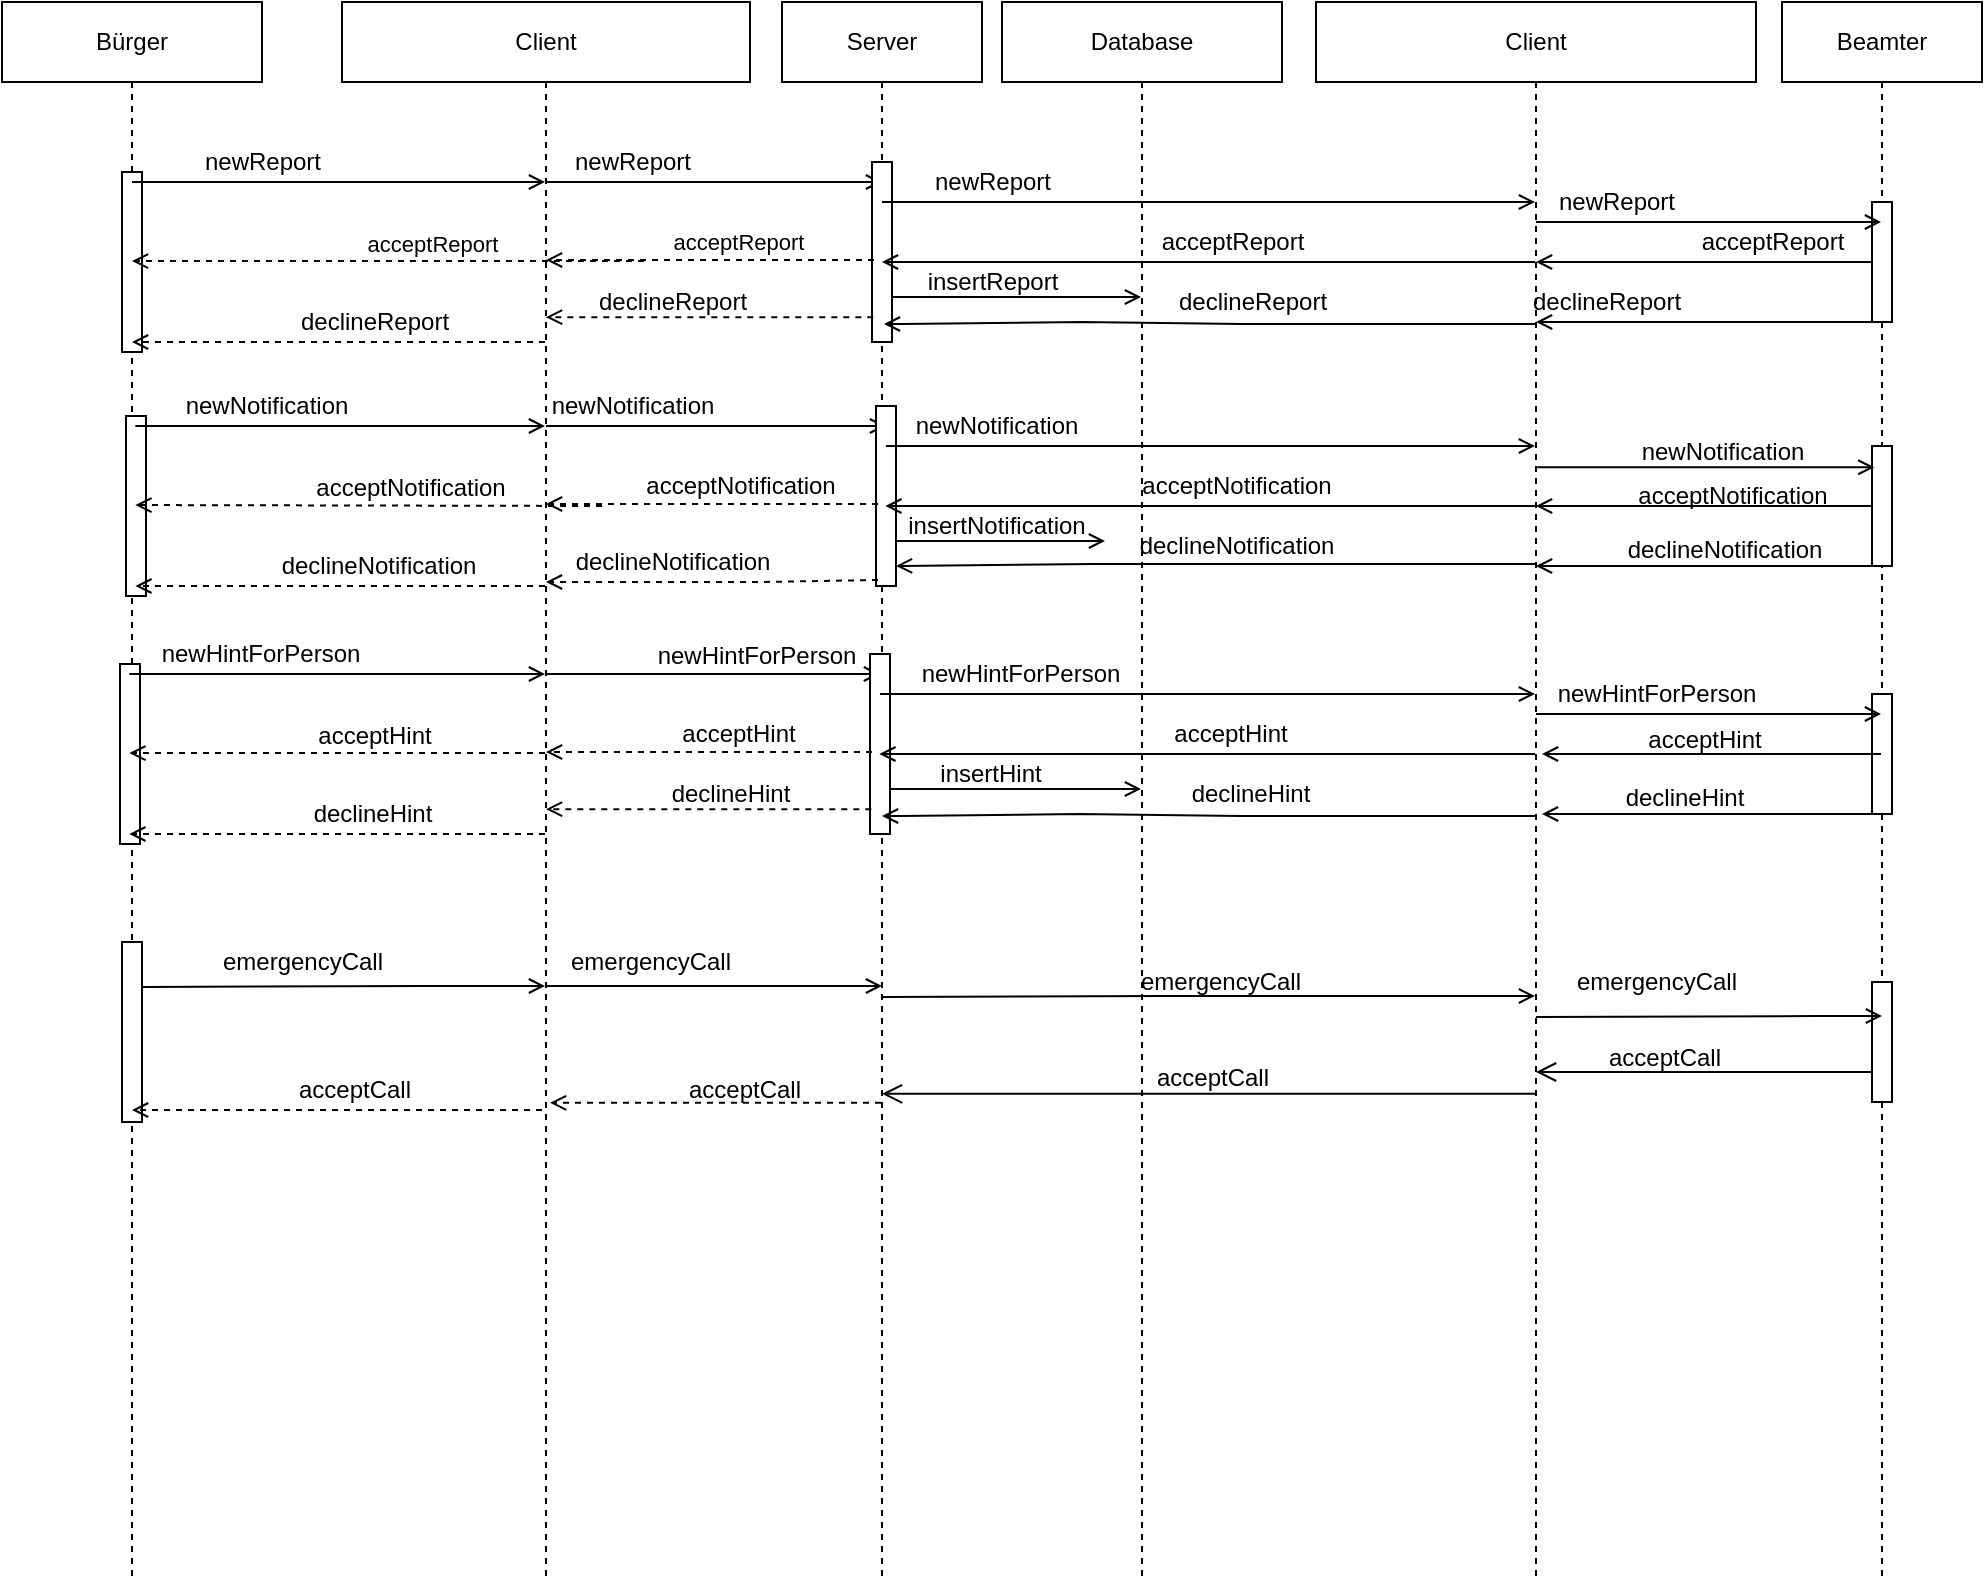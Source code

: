 <mxfile version="15.7.3" type="device"><diagram id="YLDVbEJ6duFyMYoJqaC8" name="Seite-1"><mxGraphModel dx="2673" dy="1432" grid="1" gridSize="10" guides="1" tooltips="1" connect="1" arrows="1" fold="1" page="1" pageScale="1" pageWidth="827" pageHeight="1169" math="0" shadow="0"><root><mxCell id="0"/><mxCell id="1" parent="0"/><mxCell id="im1ge8G73MtQlwxAuuGh-10" value="Server" style="shape=umlLifeline;perimeter=lifelinePerimeter;whiteSpace=wrap;html=1;container=1;collapsible=0;recursiveResize=0;outlineConnect=0;" vertex="1" parent="1"><mxGeometry x="450" y="370" width="100" height="790" as="geometry"/></mxCell><mxCell id="im1ge8G73MtQlwxAuuGh-27" value="" style="html=1;verticalAlign=bottom;labelBackgroundColor=none;endArrow=open;endFill=0;rounded=0;" edge="1" parent="im1ge8G73MtQlwxAuuGh-10" source="im1ge8G73MtQlwxAuuGh-24"><mxGeometry width="160" relative="1" as="geometry"><mxPoint x="-70.001" y="90" as="sourcePoint"/><mxPoint x="50" y="90" as="targetPoint"/><Array as="points"/></mxGeometry></mxCell><mxCell id="im1ge8G73MtQlwxAuuGh-48" value="" style="rounded=0;dashed=0;" vertex="1" parent="im1ge8G73MtQlwxAuuGh-10"><mxGeometry x="45" y="80" width="10" height="90" as="geometry"/></mxCell><mxCell id="im1ge8G73MtQlwxAuuGh-11" value="Database" style="shape=umlLifeline;perimeter=lifelinePerimeter;whiteSpace=wrap;html=1;container=1;collapsible=0;recursiveResize=0;outlineConnect=0;" vertex="1" parent="1"><mxGeometry x="560" y="370" width="140" height="790" as="geometry"/></mxCell><mxCell id="im1ge8G73MtQlwxAuuGh-32" value="" style="html=1;verticalAlign=bottom;labelBackgroundColor=none;endArrow=open;endFill=0;rounded=0;" edge="1" parent="im1ge8G73MtQlwxAuuGh-11" target="im1ge8G73MtQlwxAuuGh-25"><mxGeometry width="160" relative="1" as="geometry"><mxPoint x="-60.001" y="100" as="sourcePoint"/><mxPoint x="60" y="100" as="targetPoint"/><Array as="points"/></mxGeometry></mxCell><mxCell id="im1ge8G73MtQlwxAuuGh-119" value="newHintForPerson" style="text;html=1;align=center;verticalAlign=middle;resizable=0;points=[];autosize=1;strokeColor=none;fillColor=none;" vertex="1" parent="im1ge8G73MtQlwxAuuGh-11"><mxGeometry x="-46" y="326" width="110" height="20" as="geometry"/></mxCell><mxCell id="im1ge8G73MtQlwxAuuGh-150" value="acceptCall" style="text;html=1;align=center;verticalAlign=middle;resizable=0;points=[];autosize=1;strokeColor=none;fillColor=none;" vertex="1" parent="im1ge8G73MtQlwxAuuGh-11"><mxGeometry x="70" y="528" width="70" height="20" as="geometry"/></mxCell><mxCell id="im1ge8G73MtQlwxAuuGh-13" value="Bürger" style="shape=umlLifeline;perimeter=lifelinePerimeter;whiteSpace=wrap;html=1;container=1;collapsible=0;recursiveResize=0;outlineConnect=0;" vertex="1" parent="1"><mxGeometry x="60" y="370" width="130" height="790" as="geometry"/></mxCell><mxCell id="im1ge8G73MtQlwxAuuGh-16" value="newReport" style="text;html=1;align=center;verticalAlign=middle;resizable=0;points=[];autosize=1;strokeColor=none;fillColor=none;" vertex="1" parent="im1ge8G73MtQlwxAuuGh-13"><mxGeometry x="95" y="70" width="70" height="20" as="geometry"/></mxCell><mxCell id="im1ge8G73MtQlwxAuuGh-75" value="" style="rounded=0;dashed=0;" vertex="1" parent="im1ge8G73MtQlwxAuuGh-13"><mxGeometry x="60" y="85" width="10" height="90" as="geometry"/></mxCell><mxCell id="im1ge8G73MtQlwxAuuGh-134" value="" style="rounded=0;dashed=0;" vertex="1" parent="im1ge8G73MtQlwxAuuGh-13"><mxGeometry x="60" y="470" width="10" height="90" as="geometry"/></mxCell><mxCell id="im1ge8G73MtQlwxAuuGh-15" value="Beamter" style="shape=umlLifeline;perimeter=lifelinePerimeter;whiteSpace=wrap;html=1;container=1;collapsible=0;recursiveResize=0;outlineConnect=0;" vertex="1" parent="1"><mxGeometry x="950" y="370" width="100" height="790" as="geometry"/></mxCell><mxCell id="im1ge8G73MtQlwxAuuGh-42" value="" style="rounded=0;dashed=0;" vertex="1" parent="im1ge8G73MtQlwxAuuGh-15"><mxGeometry x="45" y="100" width="10" height="60" as="geometry"/></mxCell><mxCell id="im1ge8G73MtQlwxAuuGh-54" value="acceptReport" style="text;html=1;align=center;verticalAlign=middle;resizable=0;points=[];autosize=1;strokeColor=none;fillColor=none;" vertex="1" parent="im1ge8G73MtQlwxAuuGh-15"><mxGeometry x="-50" y="110" width="90" height="20" as="geometry"/></mxCell><mxCell id="im1ge8G73MtQlwxAuuGh-143" value="" style="rounded=0;dashed=0;" vertex="1" parent="im1ge8G73MtQlwxAuuGh-15"><mxGeometry x="45" y="490" width="10" height="60" as="geometry"/></mxCell><mxCell id="im1ge8G73MtQlwxAuuGh-81" value="" style="rounded=0;dashed=0;" vertex="1" parent="im1ge8G73MtQlwxAuuGh-15"><mxGeometry x="45" y="222" width="10" height="60" as="geometry"/></mxCell><mxCell id="im1ge8G73MtQlwxAuuGh-112" value="" style="rounded=0;dashed=0;" vertex="1" parent="im1ge8G73MtQlwxAuuGh-15"><mxGeometry x="45" y="346" width="10" height="60" as="geometry"/></mxCell><mxCell id="im1ge8G73MtQlwxAuuGh-158" value="" style="html=1;verticalAlign=bottom;labelBackgroundColor=none;endArrow=open;endFill=0;rounded=0;exitX=1;exitY=0.25;exitDx=0;exitDy=0;" edge="1" parent="im1ge8G73MtQlwxAuuGh-15"><mxGeometry width="160" relative="1" as="geometry"><mxPoint x="-123" y="507.5" as="sourcePoint"/><mxPoint x="50" y="507" as="targetPoint"/><Array as="points"><mxPoint x="17" y="507"/></Array></mxGeometry></mxCell><mxCell id="im1ge8G73MtQlwxAuuGh-24" value="Client" style="shape=umlLifeline;perimeter=lifelinePerimeter;whiteSpace=wrap;html=1;container=1;collapsible=0;recursiveResize=0;outlineConnect=0;" vertex="1" parent="1"><mxGeometry x="230" y="370" width="204" height="790" as="geometry"/></mxCell><mxCell id="im1ge8G73MtQlwxAuuGh-50" value="declineReport" style="text;html=1;align=center;verticalAlign=middle;resizable=0;points=[];autosize=1;strokeColor=none;fillColor=none;" vertex="1" parent="im1ge8G73MtQlwxAuuGh-24"><mxGeometry x="120" y="140" width="90" height="20" as="geometry"/></mxCell><mxCell id="im1ge8G73MtQlwxAuuGh-83" value="declineNotification" style="text;html=1;align=center;verticalAlign=middle;resizable=0;points=[];autosize=1;strokeColor=none;fillColor=none;" vertex="1" parent="im1ge8G73MtQlwxAuuGh-24"><mxGeometry x="110" y="270" width="110" height="20" as="geometry"/></mxCell><mxCell id="im1ge8G73MtQlwxAuuGh-28" value="newReport" style="text;html=1;align=center;verticalAlign=middle;resizable=0;points=[];autosize=1;strokeColor=none;fillColor=none;" vertex="1" parent="im1ge8G73MtQlwxAuuGh-24"><mxGeometry x="110" y="70" width="70" height="20" as="geometry"/></mxCell><mxCell id="im1ge8G73MtQlwxAuuGh-88" value="newNotification" style="text;html=1;align=center;verticalAlign=middle;resizable=0;points=[];autosize=1;strokeColor=none;fillColor=none;" vertex="1" parent="im1ge8G73MtQlwxAuuGh-24"><mxGeometry x="95" y="192" width="100" height="20" as="geometry"/></mxCell><mxCell id="im1ge8G73MtQlwxAuuGh-140" value="emergencyCall" style="text;html=1;align=center;verticalAlign=middle;resizable=0;points=[];autosize=1;strokeColor=none;fillColor=none;" vertex="1" parent="im1ge8G73MtQlwxAuuGh-24"><mxGeometry x="104" y="470" width="100" height="20" as="geometry"/></mxCell><mxCell id="im1ge8G73MtQlwxAuuGh-154" value="" style="html=1;verticalAlign=bottom;labelBackgroundColor=none;endArrow=open;endFill=0;dashed=1;rounded=0;" edge="1" parent="im1ge8G73MtQlwxAuuGh-24" source="im1ge8G73MtQlwxAuuGh-10"><mxGeometry x="-0.171" width="160" relative="1" as="geometry"><mxPoint x="238.67" y="550.0" as="sourcePoint"/><mxPoint x="104" y="550.42" as="targetPoint"/><Array as="points"/><mxPoint as="offset"/></mxGeometry></mxCell><mxCell id="im1ge8G73MtQlwxAuuGh-25" value="Client" style="shape=umlLifeline;perimeter=lifelinePerimeter;whiteSpace=wrap;html=1;container=1;collapsible=0;recursiveResize=0;outlineConnect=0;" vertex="1" parent="1"><mxGeometry x="717" y="370" width="220" height="790" as="geometry"/></mxCell><mxCell id="im1ge8G73MtQlwxAuuGh-35" value="newReport" style="text;html=1;align=center;verticalAlign=middle;resizable=0;points=[];autosize=1;strokeColor=none;fillColor=none;" vertex="1" parent="im1ge8G73MtQlwxAuuGh-25"><mxGeometry x="115" y="90" width="70" height="20" as="geometry"/></mxCell><mxCell id="im1ge8G73MtQlwxAuuGh-44" value="declineReport" style="text;html=1;align=center;verticalAlign=middle;resizable=0;points=[];autosize=1;strokeColor=none;fillColor=none;" vertex="1" parent="im1ge8G73MtQlwxAuuGh-25"><mxGeometry x="100" y="140" width="90" height="20" as="geometry"/></mxCell><mxCell id="im1ge8G73MtQlwxAuuGh-116" value="newHintForPerson" style="text;html=1;align=center;verticalAlign=middle;resizable=0;points=[];autosize=1;strokeColor=none;fillColor=none;" vertex="1" parent="im1ge8G73MtQlwxAuuGh-25"><mxGeometry x="115" y="336" width="110" height="20" as="geometry"/></mxCell><mxCell id="im1ge8G73MtQlwxAuuGh-142" value="emergencyCall" style="text;html=1;align=center;verticalAlign=middle;resizable=0;points=[];autosize=1;strokeColor=none;fillColor=none;" vertex="1" parent="im1ge8G73MtQlwxAuuGh-25"><mxGeometry x="120" y="480" width="100" height="20" as="geometry"/></mxCell><mxCell id="im1ge8G73MtQlwxAuuGh-148" value="acceptCall" style="text;html=1;align=center;verticalAlign=middle;resizable=0;points=[];autosize=1;strokeColor=none;fillColor=none;" vertex="1" parent="im1ge8G73MtQlwxAuuGh-25"><mxGeometry x="139" y="518" width="70" height="20" as="geometry"/></mxCell><mxCell id="im1ge8G73MtQlwxAuuGh-84" value="newNotification" style="text;html=1;align=center;verticalAlign=middle;resizable=0;points=[];autosize=1;strokeColor=none;fillColor=none;" vertex="1" parent="im1ge8G73MtQlwxAuuGh-25"><mxGeometry x="153" y="215" width="100" height="20" as="geometry"/></mxCell><mxCell id="im1ge8G73MtQlwxAuuGh-26" value="" style="html=1;verticalAlign=bottom;labelBackgroundColor=none;endArrow=open;endFill=0;rounded=0;" edge="1" parent="1" source="im1ge8G73MtQlwxAuuGh-13" target="im1ge8G73MtQlwxAuuGh-24"><mxGeometry width="160" relative="1" as="geometry"><mxPoint x="340" y="560" as="sourcePoint"/><mxPoint x="500" y="560" as="targetPoint"/><Array as="points"><mxPoint x="250" y="460"/></Array></mxGeometry></mxCell><mxCell id="im1ge8G73MtQlwxAuuGh-33" value="newReport" style="text;html=1;align=center;verticalAlign=middle;resizable=0;points=[];autosize=1;strokeColor=none;fillColor=none;" vertex="1" parent="1"><mxGeometry x="520" y="450" width="70" height="20" as="geometry"/></mxCell><mxCell id="im1ge8G73MtQlwxAuuGh-34" value="" style="html=1;verticalAlign=bottom;labelBackgroundColor=none;endArrow=open;endFill=0;rounded=0;" edge="1" parent="1" source="im1ge8G73MtQlwxAuuGh-25" target="im1ge8G73MtQlwxAuuGh-15"><mxGeometry width="160" relative="1" as="geometry"><mxPoint x="850" y="480" as="sourcePoint"/><mxPoint x="958" y="478.7" as="targetPoint"/><Array as="points"><mxPoint x="870" y="480"/></Array></mxGeometry></mxCell><mxCell id="im1ge8G73MtQlwxAuuGh-43" value="" style="html=1;verticalAlign=bottom;labelBackgroundColor=none;endArrow=open;endFill=0;rounded=0;exitX=0;exitY=1;exitDx=0;exitDy=0;" edge="1" parent="1" source="im1ge8G73MtQlwxAuuGh-42" target="im1ge8G73MtQlwxAuuGh-25"><mxGeometry width="160" relative="1" as="geometry"><mxPoint x="755.024" y="490" as="sourcePoint"/><mxPoint x="869.5" y="490" as="targetPoint"/><Array as="points"><mxPoint x="840" y="530"/></Array></mxGeometry></mxCell><mxCell id="im1ge8G73MtQlwxAuuGh-45" value="" style="html=1;verticalAlign=bottom;labelBackgroundColor=none;endArrow=open;endFill=0;rounded=0;" edge="1" parent="1" source="im1ge8G73MtQlwxAuuGh-25"><mxGeometry width="160" relative="1" as="geometry"><mxPoint x="653.35" y="519.78" as="sourcePoint"/><mxPoint x="501" y="531" as="targetPoint"/><Array as="points"><mxPoint x="690" y="531"/><mxPoint x="680" y="531"/><mxPoint x="600" y="530"/><mxPoint x="510" y="531"/></Array></mxGeometry></mxCell><mxCell id="im1ge8G73MtQlwxAuuGh-52" value="declineReport" style="text;html=1;align=center;verticalAlign=middle;resizable=0;points=[];autosize=1;strokeColor=none;fillColor=none;" vertex="1" parent="1"><mxGeometry x="201" y="520" width="90" height="20" as="geometry"/></mxCell><mxCell id="im1ge8G73MtQlwxAuuGh-53" value="" style="html=1;verticalAlign=bottom;labelBackgroundColor=none;endArrow=open;endFill=0;rounded=0;exitX=0;exitY=0.5;exitDx=0;exitDy=0;" edge="1" parent="1" source="im1ge8G73MtQlwxAuuGh-42" target="im1ge8G73MtQlwxAuuGh-25"><mxGeometry width="160" relative="1" as="geometry"><mxPoint x="920" y="500" as="sourcePoint"/><mxPoint x="770.004" y="500" as="targetPoint"/><Array as="points"/></mxGeometry></mxCell><mxCell id="im1ge8G73MtQlwxAuuGh-55" value="" style="html=1;verticalAlign=bottom;labelBackgroundColor=none;endArrow=open;endFill=0;rounded=0;" edge="1" parent="1" source="im1ge8G73MtQlwxAuuGh-25" target="im1ge8G73MtQlwxAuuGh-10"><mxGeometry width="160" relative="1" as="geometry"><mxPoint x="764.98" y="510" as="sourcePoint"/><mxPoint x="610.004" y="510" as="targetPoint"/><Array as="points"><mxPoint x="650" y="500"/></Array></mxGeometry></mxCell><mxCell id="im1ge8G73MtQlwxAuuGh-56" value="" style="html=1;verticalAlign=bottom;labelBackgroundColor=none;endArrow=open;endFill=0;rounded=0;exitX=1;exitY=0.75;exitDx=0;exitDy=0;" edge="1" parent="1" source="im1ge8G73MtQlwxAuuGh-48" target="im1ge8G73MtQlwxAuuGh-11"><mxGeometry width="160" relative="1" as="geometry"><mxPoint x="774.98" y="520" as="sourcePoint"/><mxPoint x="516.62" y="520.93" as="targetPoint"/><Array as="points"/></mxGeometry></mxCell><mxCell id="im1ge8G73MtQlwxAuuGh-59" value="acceptReport" style="text;html=1;align=center;verticalAlign=middle;resizable=0;points=[];autosize=1;strokeColor=none;fillColor=none;" vertex="1" parent="1"><mxGeometry x="630" y="480" width="90" height="20" as="geometry"/></mxCell><mxCell id="im1ge8G73MtQlwxAuuGh-60" value="insertReport" style="text;html=1;align=center;verticalAlign=middle;resizable=0;points=[];autosize=1;strokeColor=none;fillColor=none;" vertex="1" parent="1"><mxGeometry x="515" y="500" width="80" height="20" as="geometry"/></mxCell><mxCell id="im1ge8G73MtQlwxAuuGh-66" value="acceptReport" style="html=1;verticalAlign=bottom;labelBackgroundColor=none;endArrow=open;endFill=0;dashed=1;rounded=0;" edge="1" parent="1" target="im1ge8G73MtQlwxAuuGh-24"><mxGeometry x="-0.171" width="160" relative="1" as="geometry"><mxPoint x="496" y="499" as="sourcePoint"/><mxPoint x="390" y="499" as="targetPoint"/><Array as="points"/><mxPoint as="offset"/></mxGeometry></mxCell><mxCell id="im1ge8G73MtQlwxAuuGh-67" value="acceptReport" style="html=1;verticalAlign=bottom;labelBackgroundColor=none;endArrow=open;endFill=0;dashed=1;rounded=0;" edge="1" parent="1" target="im1ge8G73MtQlwxAuuGh-13"><mxGeometry x="-0.171" width="160" relative="1" as="geometry"><mxPoint x="380.98" y="499.52" as="sourcePoint"/><mxPoint x="270.004" y="499.52" as="targetPoint"/><Array as="points"/><mxPoint as="offset"/></mxGeometry></mxCell><mxCell id="im1ge8G73MtQlwxAuuGh-73" value="" style="html=1;verticalAlign=bottom;labelBackgroundColor=none;endArrow=open;endFill=0;dashed=1;rounded=0;exitX=0.067;exitY=0.862;exitDx=0;exitDy=0;exitPerimeter=0;" edge="1" parent="1" source="im1ge8G73MtQlwxAuuGh-48" target="im1ge8G73MtQlwxAuuGh-24"><mxGeometry x="-0.171" width="160" relative="1" as="geometry"><mxPoint x="506" y="509" as="sourcePoint"/><mxPoint x="395.024" y="509" as="targetPoint"/><Array as="points"/><mxPoint as="offset"/></mxGeometry></mxCell><mxCell id="im1ge8G73MtQlwxAuuGh-74" value="" style="html=1;verticalAlign=bottom;labelBackgroundColor=none;endArrow=open;endFill=0;dashed=1;rounded=0;" edge="1" parent="1" source="im1ge8G73MtQlwxAuuGh-24" target="im1ge8G73MtQlwxAuuGh-13"><mxGeometry x="-0.171" width="160" relative="1" as="geometry"><mxPoint x="516" y="519" as="sourcePoint"/><mxPoint x="405.024" y="519" as="targetPoint"/><Array as="points"><mxPoint x="220" y="540"/></Array><mxPoint as="offset"/></mxGeometry></mxCell><mxCell id="im1ge8G73MtQlwxAuuGh-76" value="" style="html=1;verticalAlign=bottom;labelBackgroundColor=none;endArrow=open;endFill=0;rounded=0;" edge="1" parent="1" source="im1ge8G73MtQlwxAuuGh-24"><mxGeometry width="160" relative="1" as="geometry"><mxPoint x="381.999" y="582" as="sourcePoint"/><mxPoint x="502" y="582" as="targetPoint"/><Array as="points"/></mxGeometry></mxCell><mxCell id="im1ge8G73MtQlwxAuuGh-77" value="" style="rounded=0;dashed=0;" vertex="1" parent="1"><mxGeometry x="497" y="572" width="10" height="90" as="geometry"/></mxCell><mxCell id="im1ge8G73MtQlwxAuuGh-78" value="" style="html=1;verticalAlign=bottom;labelBackgroundColor=none;endArrow=open;endFill=0;rounded=0;" edge="1" parent="1" target="im1ge8G73MtQlwxAuuGh-25"><mxGeometry width="160" relative="1" as="geometry"><mxPoint x="501.999" y="592" as="sourcePoint"/><mxPoint x="763.6" y="590.7" as="targetPoint"/><Array as="points"/></mxGeometry></mxCell><mxCell id="im1ge8G73MtQlwxAuuGh-79" value="newNotification" style="text;html=1;align=center;verticalAlign=middle;resizable=0;points=[];autosize=1;strokeColor=none;fillColor=none;" vertex="1" parent="1"><mxGeometry x="142" y="562" width="100" height="20" as="geometry"/></mxCell><mxCell id="im1ge8G73MtQlwxAuuGh-80" value="" style="rounded=0;dashed=0;" vertex="1" parent="1"><mxGeometry x="122" y="577" width="10" height="90" as="geometry"/></mxCell><mxCell id="im1ge8G73MtQlwxAuuGh-82" value="acceptNotification" style="text;html=1;align=center;verticalAlign=middle;resizable=0;points=[];autosize=1;strokeColor=none;fillColor=none;" vertex="1" parent="1"><mxGeometry x="870" y="607" width="110" height="20" as="geometry"/></mxCell><mxCell id="im1ge8G73MtQlwxAuuGh-85" value="declineNotification" style="text;html=1;align=center;verticalAlign=middle;resizable=0;points=[];autosize=1;strokeColor=none;fillColor=none;" vertex="1" parent="1"><mxGeometry x="866" y="634" width="110" height="20" as="geometry"/></mxCell><mxCell id="im1ge8G73MtQlwxAuuGh-86" value="declineNotification" style="text;html=1;align=center;verticalAlign=middle;resizable=0;points=[];autosize=1;strokeColor=none;fillColor=none;" vertex="1" parent="1"><mxGeometry x="622" y="632" width="110" height="20" as="geometry"/></mxCell><mxCell id="im1ge8G73MtQlwxAuuGh-87" value="" style="html=1;verticalAlign=bottom;labelBackgroundColor=none;endArrow=open;endFill=0;rounded=0;" edge="1" parent="1" target="im1ge8G73MtQlwxAuuGh-24"><mxGeometry width="160" relative="1" as="geometry"><mxPoint x="126.667" y="582" as="sourcePoint"/><mxPoint x="350" y="582" as="targetPoint"/><Array as="points"><mxPoint x="252" y="582"/></Array></mxGeometry></mxCell><mxCell id="im1ge8G73MtQlwxAuuGh-89" value="newNotification" style="text;html=1;align=center;verticalAlign=middle;resizable=0;points=[];autosize=1;strokeColor=none;fillColor=none;" vertex="1" parent="1"><mxGeometry x="507" y="572" width="100" height="20" as="geometry"/></mxCell><mxCell id="im1ge8G73MtQlwxAuuGh-90" value="" style="html=1;verticalAlign=bottom;labelBackgroundColor=none;endArrow=open;endFill=0;rounded=0;entryX=0.12;entryY=0.177;entryDx=0;entryDy=0;entryPerimeter=0;" edge="1" parent="1" source="im1ge8G73MtQlwxAuuGh-25" target="im1ge8G73MtQlwxAuuGh-81"><mxGeometry width="160" relative="1" as="geometry"><mxPoint x="790" y="602" as="sourcePoint"/><mxPoint x="921.5" y="602" as="targetPoint"/><Array as="points"/></mxGeometry></mxCell><mxCell id="im1ge8G73MtQlwxAuuGh-91" value="" style="html=1;verticalAlign=bottom;labelBackgroundColor=none;endArrow=open;endFill=0;rounded=0;exitX=0;exitY=1;exitDx=0;exitDy=0;" edge="1" parent="1" source="im1ge8G73MtQlwxAuuGh-81" target="im1ge8G73MtQlwxAuuGh-25"><mxGeometry width="160" relative="1" as="geometry"><mxPoint x="757.024" y="612" as="sourcePoint"/><mxPoint x="790" y="652" as="targetPoint"/><Array as="points"><mxPoint x="842" y="652"/></Array></mxGeometry></mxCell><mxCell id="im1ge8G73MtQlwxAuuGh-92" value="" style="html=1;verticalAlign=bottom;labelBackgroundColor=none;endArrow=open;endFill=0;rounded=0;" edge="1" parent="1" source="im1ge8G73MtQlwxAuuGh-25"><mxGeometry width="160" relative="1" as="geometry"><mxPoint x="770.5" y="651" as="sourcePoint"/><mxPoint x="507" y="652" as="targetPoint"/><Array as="points"><mxPoint x="606" y="651"/></Array></mxGeometry></mxCell><mxCell id="im1ge8G73MtQlwxAuuGh-93" value="declineNotification" style="text;html=1;align=center;verticalAlign=middle;resizable=0;points=[];autosize=1;strokeColor=none;fillColor=none;" vertex="1" parent="1"><mxGeometry x="193" y="642" width="110" height="20" as="geometry"/></mxCell><mxCell id="im1ge8G73MtQlwxAuuGh-94" value="" style="html=1;verticalAlign=bottom;labelBackgroundColor=none;endArrow=open;endFill=0;rounded=0;exitX=0;exitY=0.5;exitDx=0;exitDy=0;" edge="1" parent="1" source="im1ge8G73MtQlwxAuuGh-81" target="im1ge8G73MtQlwxAuuGh-25"><mxGeometry width="160" relative="1" as="geometry"><mxPoint x="922" y="622" as="sourcePoint"/><mxPoint x="790" y="622" as="targetPoint"/><Array as="points"/></mxGeometry></mxCell><mxCell id="im1ge8G73MtQlwxAuuGh-95" value="" style="html=1;verticalAlign=bottom;labelBackgroundColor=none;endArrow=open;endFill=0;rounded=0;" edge="1" parent="1" source="im1ge8G73MtQlwxAuuGh-25"><mxGeometry width="160" relative="1" as="geometry"><mxPoint x="766.5" y="622" as="sourcePoint"/><mxPoint x="501.667" y="622" as="targetPoint"/><Array as="points"><mxPoint x="652" y="622"/></Array></mxGeometry></mxCell><mxCell id="im1ge8G73MtQlwxAuuGh-96" value="" style="html=1;verticalAlign=bottom;labelBackgroundColor=none;endArrow=open;endFill=0;rounded=0;exitX=1;exitY=0.75;exitDx=0;exitDy=0;" edge="1" parent="1" source="im1ge8G73MtQlwxAuuGh-77"><mxGeometry width="160" relative="1" as="geometry"><mxPoint x="776.98" y="642" as="sourcePoint"/><mxPoint x="611.5" y="639.5" as="targetPoint"/><Array as="points"/></mxGeometry></mxCell><mxCell id="im1ge8G73MtQlwxAuuGh-97" value="acceptNotification" style="text;html=1;align=center;verticalAlign=middle;resizable=0;points=[];autosize=1;strokeColor=none;fillColor=none;" vertex="1" parent="1"><mxGeometry x="622" y="602" width="110" height="20" as="geometry"/></mxCell><mxCell id="im1ge8G73MtQlwxAuuGh-98" value="insertNotification" style="text;html=1;align=center;verticalAlign=middle;resizable=0;points=[];autosize=1;strokeColor=none;fillColor=none;" vertex="1" parent="1"><mxGeometry x="507" y="622" width="100" height="20" as="geometry"/></mxCell><mxCell id="im1ge8G73MtQlwxAuuGh-99" value="&lt;span style=&quot;font-size: 12px&quot;&gt;acceptNotification&lt;/span&gt;" style="html=1;verticalAlign=bottom;labelBackgroundColor=none;endArrow=open;endFill=0;dashed=1;rounded=0;" edge="1" parent="1" target="im1ge8G73MtQlwxAuuGh-24"><mxGeometry x="-0.171" width="160" relative="1" as="geometry"><mxPoint x="498" y="621" as="sourcePoint"/><mxPoint x="360" y="621" as="targetPoint"/><Array as="points"/><mxPoint as="offset"/></mxGeometry></mxCell><mxCell id="im1ge8G73MtQlwxAuuGh-100" value="&lt;span style=&quot;font-size: 12px&quot;&gt;acceptNotification&lt;/span&gt;" style="html=1;verticalAlign=bottom;labelBackgroundColor=none;endArrow=open;endFill=0;dashed=1;rounded=0;" edge="1" parent="1"><mxGeometry x="-0.171" width="160" relative="1" as="geometry"><mxPoint x="360" y="622" as="sourcePoint"/><mxPoint x="126.667" y="621.52" as="targetPoint"/><Array as="points"/><mxPoint as="offset"/></mxGeometry></mxCell><mxCell id="im1ge8G73MtQlwxAuuGh-101" value="" style="html=1;verticalAlign=bottom;labelBackgroundColor=none;endArrow=open;endFill=0;dashed=1;rounded=0;" edge="1" parent="1" target="im1ge8G73MtQlwxAuuGh-24"><mxGeometry x="-0.171" width="160" relative="1" as="geometry"><mxPoint x="498" y="659" as="sourcePoint"/><mxPoint x="420" y="660" as="targetPoint"/><Array as="points"><mxPoint x="440" y="660"/></Array><mxPoint as="offset"/></mxGeometry></mxCell><mxCell id="im1ge8G73MtQlwxAuuGh-102" value="" style="html=1;verticalAlign=bottom;labelBackgroundColor=none;endArrow=open;endFill=0;dashed=1;rounded=0;" edge="1" parent="1" source="im1ge8G73MtQlwxAuuGh-24"><mxGeometry x="-0.171" width="160" relative="1" as="geometry"><mxPoint x="386.5" y="662" as="sourcePoint"/><mxPoint x="126.667" y="662" as="targetPoint"/><Array as="points"><mxPoint x="222" y="662"/></Array><mxPoint as="offset"/></mxGeometry></mxCell><mxCell id="im1ge8G73MtQlwxAuuGh-46" value="declineReport" style="text;html=1;align=center;verticalAlign=middle;resizable=0;points=[];autosize=1;strokeColor=none;fillColor=none;" vertex="1" parent="1"><mxGeometry x="640" y="510" width="90" height="20" as="geometry"/></mxCell><mxCell id="im1ge8G73MtQlwxAuuGh-107" value="" style="html=1;verticalAlign=bottom;labelBackgroundColor=none;endArrow=open;endFill=0;rounded=0;" edge="1" parent="1" source="im1ge8G73MtQlwxAuuGh-24"><mxGeometry width="160" relative="1" as="geometry"><mxPoint x="362.86" y="707.66" as="sourcePoint"/><mxPoint x="499" y="706" as="targetPoint"/><Array as="points"/></mxGeometry></mxCell><mxCell id="im1ge8G73MtQlwxAuuGh-108" value="" style="rounded=0;dashed=0;" vertex="1" parent="1"><mxGeometry x="494" y="696" width="10" height="90" as="geometry"/></mxCell><mxCell id="im1ge8G73MtQlwxAuuGh-109" value="" style="html=1;verticalAlign=bottom;labelBackgroundColor=none;endArrow=open;endFill=0;rounded=0;" edge="1" parent="1" target="im1ge8G73MtQlwxAuuGh-25"><mxGeometry width="160" relative="1" as="geometry"><mxPoint x="498.999" y="716" as="sourcePoint"/><mxPoint x="763.5" y="716" as="targetPoint"/><Array as="points"/></mxGeometry></mxCell><mxCell id="im1ge8G73MtQlwxAuuGh-110" value="newHintForPerson" style="text;html=1;align=center;verticalAlign=middle;resizable=0;points=[];autosize=1;strokeColor=none;fillColor=none;" vertex="1" parent="1"><mxGeometry x="134" y="686" width="110" height="20" as="geometry"/></mxCell><mxCell id="im1ge8G73MtQlwxAuuGh-111" value="" style="rounded=0;dashed=0;" vertex="1" parent="1"><mxGeometry x="119" y="701" width="10" height="90" as="geometry"/></mxCell><mxCell id="im1ge8G73MtQlwxAuuGh-113" value="acceptHint" style="text;html=1;align=center;verticalAlign=middle;resizable=0;points=[];autosize=1;strokeColor=none;fillColor=none;" vertex="1" parent="1"><mxGeometry x="876" y="729" width="70" height="20" as="geometry"/></mxCell><mxCell id="im1ge8G73MtQlwxAuuGh-114" value="declineHint" style="text;html=1;align=center;verticalAlign=middle;resizable=0;points=[];autosize=1;strokeColor=none;fillColor=none;" vertex="1" parent="1"><mxGeometry x="389" y="756" width="70" height="20" as="geometry"/></mxCell><mxCell id="im1ge8G73MtQlwxAuuGh-117" value="declineHint" style="text;html=1;align=center;verticalAlign=middle;resizable=0;points=[];autosize=1;strokeColor=none;fillColor=none;" vertex="1" parent="1"><mxGeometry x="866" y="758" width="70" height="20" as="geometry"/></mxCell><mxCell id="im1ge8G73MtQlwxAuuGh-118" value="" style="html=1;verticalAlign=bottom;labelBackgroundColor=none;endArrow=open;endFill=0;rounded=0;" edge="1" parent="1" target="im1ge8G73MtQlwxAuuGh-24"><mxGeometry width="160" relative="1" as="geometry"><mxPoint x="123.667" y="706" as="sourcePoint"/><mxPoint x="361.98" y="709.34" as="targetPoint"/><Array as="points"><mxPoint x="249" y="706"/></Array></mxGeometry></mxCell><mxCell id="im1ge8G73MtQlwxAuuGh-120" value="" style="html=1;verticalAlign=bottom;labelBackgroundColor=none;endArrow=open;endFill=0;rounded=0;" edge="1" parent="1" source="im1ge8G73MtQlwxAuuGh-25" target="im1ge8G73MtQlwxAuuGh-15"><mxGeometry width="160" relative="1" as="geometry"><mxPoint x="790" y="726" as="sourcePoint"/><mxPoint x="918.5" y="726" as="targetPoint"/><Array as="points"><mxPoint x="900" y="726"/></Array></mxGeometry></mxCell><mxCell id="im1ge8G73MtQlwxAuuGh-121" value="" style="html=1;verticalAlign=bottom;labelBackgroundColor=none;endArrow=open;endFill=0;rounded=0;exitX=0;exitY=1;exitDx=0;exitDy=0;" edge="1" parent="1" source="im1ge8G73MtQlwxAuuGh-112"><mxGeometry width="160" relative="1" as="geometry"><mxPoint x="754.024" y="736" as="sourcePoint"/><mxPoint x="830" y="776" as="targetPoint"/><Array as="points"><mxPoint x="839" y="776"/></Array></mxGeometry></mxCell><mxCell id="im1ge8G73MtQlwxAuuGh-122" value="" style="html=1;verticalAlign=bottom;labelBackgroundColor=none;endArrow=open;endFill=0;rounded=0;" edge="1" parent="1" source="im1ge8G73MtQlwxAuuGh-25"><mxGeometry width="160" relative="1" as="geometry"><mxPoint x="763.5" y="777" as="sourcePoint"/><mxPoint x="500" y="777" as="targetPoint"/><Array as="points"><mxPoint x="689" y="777"/><mxPoint x="679" y="777"/><mxPoint x="599" y="776"/><mxPoint x="509" y="777"/></Array></mxGeometry></mxCell><mxCell id="im1ge8G73MtQlwxAuuGh-123" value="declineHint" style="text;html=1;align=center;verticalAlign=middle;resizable=0;points=[];autosize=1;strokeColor=none;fillColor=none;" vertex="1" parent="1"><mxGeometry x="210" y="766" width="70" height="20" as="geometry"/></mxCell><mxCell id="im1ge8G73MtQlwxAuuGh-124" value="" style="html=1;verticalAlign=bottom;labelBackgroundColor=none;endArrow=open;endFill=0;rounded=0;" edge="1" parent="1" source="im1ge8G73MtQlwxAuuGh-15"><mxGeometry width="160" relative="1" as="geometry"><mxPoint x="919" y="746" as="sourcePoint"/><mxPoint x="830" y="746" as="targetPoint"/><Array as="points"/></mxGeometry></mxCell><mxCell id="im1ge8G73MtQlwxAuuGh-125" value="" style="html=1;verticalAlign=bottom;labelBackgroundColor=none;endArrow=open;endFill=0;rounded=0;" edge="1" parent="1" source="im1ge8G73MtQlwxAuuGh-25"><mxGeometry width="160" relative="1" as="geometry"><mxPoint x="763.5" y="746" as="sourcePoint"/><mxPoint x="498.667" y="746" as="targetPoint"/><Array as="points"><mxPoint x="649" y="746"/></Array></mxGeometry></mxCell><mxCell id="im1ge8G73MtQlwxAuuGh-126" value="" style="html=1;verticalAlign=bottom;labelBackgroundColor=none;endArrow=open;endFill=0;rounded=0;exitX=1;exitY=0.75;exitDx=0;exitDy=0;" edge="1" parent="1" source="im1ge8G73MtQlwxAuuGh-108" target="im1ge8G73MtQlwxAuuGh-11"><mxGeometry width="160" relative="1" as="geometry"><mxPoint x="773.98" y="766" as="sourcePoint"/><mxPoint x="608.5" y="763.5" as="targetPoint"/><Array as="points"/></mxGeometry></mxCell><mxCell id="im1ge8G73MtQlwxAuuGh-127" value="acceptHint" style="text;html=1;align=center;verticalAlign=middle;resizable=0;points=[];autosize=1;strokeColor=none;fillColor=none;" vertex="1" parent="1"><mxGeometry x="639" y="726" width="70" height="20" as="geometry"/></mxCell><mxCell id="im1ge8G73MtQlwxAuuGh-128" value="insertHint" style="text;html=1;align=center;verticalAlign=middle;resizable=0;points=[];autosize=1;strokeColor=none;fillColor=none;" vertex="1" parent="1"><mxGeometry x="519" y="746" width="70" height="20" as="geometry"/></mxCell><mxCell id="im1ge8G73MtQlwxAuuGh-129" value="&lt;span style=&quot;font-size: 12px&quot;&gt;acceptHint&lt;/span&gt;" style="html=1;verticalAlign=bottom;labelBackgroundColor=none;endArrow=open;endFill=0;dashed=1;rounded=0;" edge="1" parent="1" target="im1ge8G73MtQlwxAuuGh-24"><mxGeometry x="-0.171" width="160" relative="1" as="geometry"><mxPoint x="495" y="745" as="sourcePoint"/><mxPoint x="360" y="745" as="targetPoint"/><Array as="points"/><mxPoint as="offset"/></mxGeometry></mxCell><mxCell id="im1ge8G73MtQlwxAuuGh-130" value="&lt;span style=&quot;font-size: 12px&quot;&gt;acceptHint&lt;/span&gt;" style="html=1;verticalAlign=bottom;labelBackgroundColor=none;endArrow=open;endFill=0;dashed=1;rounded=0;" edge="1" parent="1" source="im1ge8G73MtQlwxAuuGh-24"><mxGeometry x="-0.171" width="160" relative="1" as="geometry"><mxPoint x="360" y="746" as="sourcePoint"/><mxPoint x="123.667" y="745.52" as="targetPoint"/><Array as="points"/><mxPoint as="offset"/></mxGeometry></mxCell><mxCell id="im1ge8G73MtQlwxAuuGh-131" value="" style="html=1;verticalAlign=bottom;labelBackgroundColor=none;endArrow=open;endFill=0;dashed=1;rounded=0;exitX=0.067;exitY=0.862;exitDx=0;exitDy=0;exitPerimeter=0;" edge="1" parent="1" source="im1ge8G73MtQlwxAuuGh-108" target="im1ge8G73MtQlwxAuuGh-24"><mxGeometry x="-0.171" width="160" relative="1" as="geometry"><mxPoint x="505" y="755" as="sourcePoint"/><mxPoint x="360" y="774" as="targetPoint"/><Array as="points"/><mxPoint as="offset"/></mxGeometry></mxCell><mxCell id="im1ge8G73MtQlwxAuuGh-132" value="" style="html=1;verticalAlign=bottom;labelBackgroundColor=none;endArrow=open;endFill=0;dashed=1;rounded=0;" edge="1" parent="1" source="im1ge8G73MtQlwxAuuGh-24"><mxGeometry x="-0.171" width="160" relative="1" as="geometry"><mxPoint x="343.5" y="786" as="sourcePoint"/><mxPoint x="123.667" y="786" as="targetPoint"/><Array as="points"><mxPoint x="219" y="786"/></Array><mxPoint as="offset"/></mxGeometry></mxCell><mxCell id="im1ge8G73MtQlwxAuuGh-133" value="declineHint" style="text;html=1;align=center;verticalAlign=middle;resizable=0;points=[];autosize=1;strokeColor=none;fillColor=none;" vertex="1" parent="1"><mxGeometry x="649" y="756" width="70" height="20" as="geometry"/></mxCell><mxCell id="im1ge8G73MtQlwxAuuGh-135" value="" style="html=1;verticalAlign=bottom;labelBackgroundColor=none;endArrow=open;endFill=0;rounded=0;exitX=1;exitY=0.25;exitDx=0;exitDy=0;" edge="1" parent="1" source="im1ge8G73MtQlwxAuuGh-134" target="im1ge8G73MtQlwxAuuGh-24"><mxGeometry width="160" relative="1" as="geometry"><mxPoint x="133.667" y="716" as="sourcePoint"/><mxPoint x="353.5" y="716" as="targetPoint"/><Array as="points"><mxPoint x="270" y="862"/></Array></mxGeometry></mxCell><mxCell id="im1ge8G73MtQlwxAuuGh-136" value="" style="html=1;verticalAlign=bottom;labelBackgroundColor=none;endArrow=open;endFill=0;rounded=0;" edge="1" parent="1" source="im1ge8G73MtQlwxAuuGh-24"><mxGeometry width="160" relative="1" as="geometry"><mxPoint x="345" y="862.5" as="sourcePoint"/><mxPoint x="500" y="862" as="targetPoint"/><Array as="points"><mxPoint x="485" y="862"/></Array></mxGeometry></mxCell><mxCell id="im1ge8G73MtQlwxAuuGh-137" value="" style="html=1;verticalAlign=bottom;labelBackgroundColor=none;endArrow=open;endFill=0;rounded=0;exitX=1;exitY=0.25;exitDx=0;exitDy=0;" edge="1" parent="1" target="im1ge8G73MtQlwxAuuGh-25"><mxGeometry width="160" relative="1" as="geometry"><mxPoint x="500" y="867.5" as="sourcePoint"/><mxPoint x="655" y="867" as="targetPoint"/><Array as="points"><mxPoint x="640" y="867"/></Array></mxGeometry></mxCell><mxCell id="im1ge8G73MtQlwxAuuGh-139" value="emergencyCall" style="text;html=1;align=center;verticalAlign=middle;resizable=0;points=[];autosize=1;strokeColor=none;fillColor=none;" vertex="1" parent="1"><mxGeometry x="160" y="840" width="100" height="20" as="geometry"/></mxCell><mxCell id="im1ge8G73MtQlwxAuuGh-141" value="emergencyCall" style="text;html=1;align=center;verticalAlign=middle;resizable=0;points=[];autosize=1;strokeColor=none;fillColor=none;" vertex="1" parent="1"><mxGeometry x="619" y="850" width="100" height="20" as="geometry"/></mxCell><mxCell id="im1ge8G73MtQlwxAuuGh-147" value="" style="endArrow=open;startArrow=none;endFill=0;startFill=0;endSize=8;html=1;verticalAlign=bottom;labelBackgroundColor=none;strokeWidth=1;rounded=0;exitX=0;exitY=0.75;exitDx=0;exitDy=0;" edge="1" parent="1" source="im1ge8G73MtQlwxAuuGh-143" target="im1ge8G73MtQlwxAuuGh-25"><mxGeometry width="160" relative="1" as="geometry"><mxPoint x="570" y="720" as="sourcePoint"/><mxPoint x="730" y="720" as="targetPoint"/></mxGeometry></mxCell><mxCell id="im1ge8G73MtQlwxAuuGh-149" value="" style="endArrow=open;startArrow=none;endFill=0;startFill=0;endSize=8;html=1;verticalAlign=bottom;labelBackgroundColor=none;strokeWidth=1;rounded=0;exitX=0.5;exitY=0.691;exitDx=0;exitDy=0;exitPerimeter=0;" edge="1" parent="1" source="im1ge8G73MtQlwxAuuGh-25" target="im1ge8G73MtQlwxAuuGh-10"><mxGeometry width="160" relative="1" as="geometry"><mxPoint x="785.33" y="916.0" as="sourcePoint"/><mxPoint x="654.997" y="916.0" as="targetPoint"/></mxGeometry></mxCell><mxCell id="im1ge8G73MtQlwxAuuGh-152" value="acceptCall" style="text;html=1;align=center;verticalAlign=middle;resizable=0;points=[];autosize=1;strokeColor=none;fillColor=none;" vertex="1" parent="1"><mxGeometry x="396" y="904" width="70" height="20" as="geometry"/></mxCell><mxCell id="im1ge8G73MtQlwxAuuGh-153" value="newHintForPerson" style="text;html=1;align=center;verticalAlign=middle;resizable=0;points=[];autosize=1;strokeColor=none;fillColor=none;" vertex="1" parent="1"><mxGeometry x="382" y="687" width="110" height="20" as="geometry"/></mxCell><mxCell id="im1ge8G73MtQlwxAuuGh-155" value="" style="html=1;verticalAlign=bottom;labelBackgroundColor=none;endArrow=open;endFill=0;dashed=1;rounded=0;" edge="1" parent="1" target="im1ge8G73MtQlwxAuuGh-13"><mxGeometry x="-0.171" width="160" relative="1" as="geometry"><mxPoint x="330" y="924" as="sourcePoint"/><mxPoint x="230" y="924.42" as="targetPoint"/><Array as="points"/><mxPoint as="offset"/></mxGeometry></mxCell><mxCell id="im1ge8G73MtQlwxAuuGh-156" value="acceptCall" style="text;html=1;align=center;verticalAlign=middle;resizable=0;points=[];autosize=1;strokeColor=none;fillColor=none;" vertex="1" parent="1"><mxGeometry x="201" y="904" width="70" height="20" as="geometry"/></mxCell></root></mxGraphModel></diagram></mxfile>